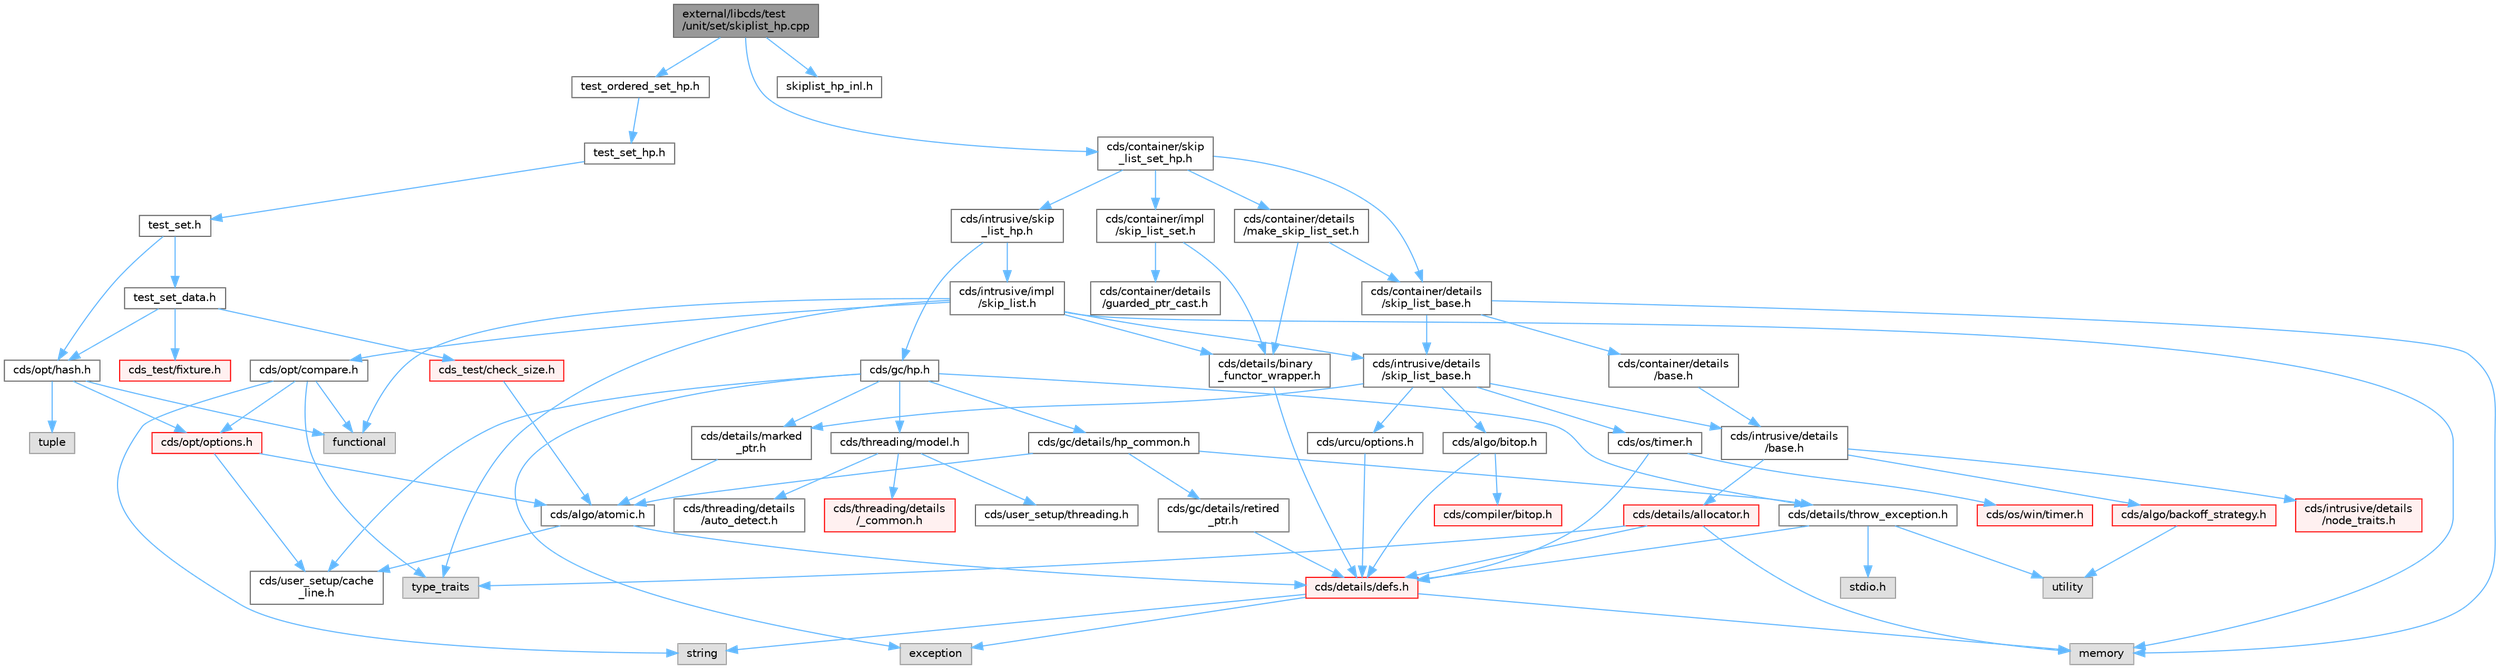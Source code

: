 digraph "external/libcds/test/unit/set/skiplist_hp.cpp"
{
 // LATEX_PDF_SIZE
  bgcolor="transparent";
  edge [fontname=Helvetica,fontsize=10,labelfontname=Helvetica,labelfontsize=10];
  node [fontname=Helvetica,fontsize=10,shape=box,height=0.2,width=0.4];
  Node1 [id="Node000001",label="external/libcds/test\l/unit/set/skiplist_hp.cpp",height=0.2,width=0.4,color="gray40", fillcolor="grey60", style="filled", fontcolor="black",tooltip=" "];
  Node1 -> Node2 [id="edge1_Node000001_Node000002",color="steelblue1",style="solid",tooltip=" "];
  Node2 [id="Node000002",label="test_ordered_set_hp.h",height=0.2,width=0.4,color="grey40", fillcolor="white", style="filled",URL="$test__ordered__set__hp_8h.html",tooltip=" "];
  Node2 -> Node3 [id="edge2_Node000002_Node000003",color="steelblue1",style="solid",tooltip=" "];
  Node3 [id="Node000003",label="test_set_hp.h",height=0.2,width=0.4,color="grey40", fillcolor="white", style="filled",URL="$test__set__hp_8h.html",tooltip=" "];
  Node3 -> Node4 [id="edge3_Node000003_Node000004",color="steelblue1",style="solid",tooltip=" "];
  Node4 [id="Node000004",label="test_set.h",height=0.2,width=0.4,color="grey40", fillcolor="white", style="filled",URL="$set_2test__set_8h.html",tooltip=" "];
  Node4 -> Node5 [id="edge4_Node000004_Node000005",color="steelblue1",style="solid",tooltip=" "];
  Node5 [id="Node000005",label="test_set_data.h",height=0.2,width=0.4,color="grey40", fillcolor="white", style="filled",URL="$test__set__data_8h.html",tooltip=" "];
  Node5 -> Node6 [id="edge5_Node000005_Node000006",color="steelblue1",style="solid",tooltip=" "];
  Node6 [id="Node000006",label="cds_test/check_size.h",height=0.2,width=0.4,color="red", fillcolor="#FFF0F0", style="filled",URL="$check__size_8h.html",tooltip=" "];
  Node6 -> Node9 [id="edge6_Node000006_Node000009",color="steelblue1",style="solid",tooltip=" "];
  Node9 [id="Node000009",label="cds/algo/atomic.h",height=0.2,width=0.4,color="grey40", fillcolor="white", style="filled",URL="$external_2libcds_2cds_2algo_2atomic_8h.html",tooltip=" "];
  Node9 -> Node10 [id="edge7_Node000009_Node000010",color="steelblue1",style="solid",tooltip=" "];
  Node10 [id="Node000010",label="cds/details/defs.h",height=0.2,width=0.4,color="red", fillcolor="#FFF0F0", style="filled",URL="$details_2defs_8h.html",tooltip=" "];
  Node10 -> Node15 [id="edge8_Node000010_Node000015",color="steelblue1",style="solid",tooltip=" "];
  Node15 [id="Node000015",label="exception",height=0.2,width=0.4,color="grey60", fillcolor="#E0E0E0", style="filled",tooltip=" "];
  Node10 -> Node17 [id="edge9_Node000010_Node000017",color="steelblue1",style="solid",tooltip=" "];
  Node17 [id="Node000017",label="string",height=0.2,width=0.4,color="grey60", fillcolor="#E0E0E0", style="filled",tooltip=" "];
  Node10 -> Node18 [id="edge10_Node000010_Node000018",color="steelblue1",style="solid",tooltip=" "];
  Node18 [id="Node000018",label="memory",height=0.2,width=0.4,color="grey60", fillcolor="#E0E0E0", style="filled",tooltip=" "];
  Node9 -> Node23 [id="edge11_Node000009_Node000023",color="steelblue1",style="solid",tooltip=" "];
  Node23 [id="Node000023",label="cds/user_setup/cache\l_line.h",height=0.2,width=0.4,color="grey40", fillcolor="white", style="filled",URL="$cache__line_8h.html",tooltip="Cache-line size definition"];
  Node5 -> Node24 [id="edge12_Node000005_Node000024",color="steelblue1",style="solid",tooltip=" "];
  Node24 [id="Node000024",label="cds_test/fixture.h",height=0.2,width=0.4,color="red", fillcolor="#FFF0F0", style="filled",URL="$fixture_8h.html",tooltip=" "];
  Node5 -> Node27 [id="edge13_Node000005_Node000027",color="steelblue1",style="solid",tooltip=" "];
  Node27 [id="Node000027",label="cds/opt/hash.h",height=0.2,width=0.4,color="grey40", fillcolor="white", style="filled",URL="$external_2libcds_2cds_2opt_2hash_8h.html",tooltip=" "];
  Node27 -> Node28 [id="edge14_Node000027_Node000028",color="steelblue1",style="solid",tooltip=" "];
  Node28 [id="Node000028",label="tuple",height=0.2,width=0.4,color="grey60", fillcolor="#E0E0E0", style="filled",tooltip=" "];
  Node27 -> Node29 [id="edge15_Node000027_Node000029",color="steelblue1",style="solid",tooltip=" "];
  Node29 [id="Node000029",label="functional",height=0.2,width=0.4,color="grey60", fillcolor="#E0E0E0", style="filled",tooltip=" "];
  Node27 -> Node30 [id="edge16_Node000027_Node000030",color="steelblue1",style="solid",tooltip=" "];
  Node30 [id="Node000030",label="cds/opt/options.h",height=0.2,width=0.4,color="red", fillcolor="#FFF0F0", style="filled",URL="$opt_2options_8h.html",tooltip=" "];
  Node30 -> Node23 [id="edge17_Node000030_Node000023",color="steelblue1",style="solid",tooltip=" "];
  Node30 -> Node9 [id="edge18_Node000030_Node000009",color="steelblue1",style="solid",tooltip=" "];
  Node4 -> Node27 [id="edge19_Node000004_Node000027",color="steelblue1",style="solid",tooltip=" "];
  Node1 -> Node48 [id="edge20_Node000001_Node000048",color="steelblue1",style="solid",tooltip=" "];
  Node48 [id="Node000048",label="cds/container/skip\l_list_set_hp.h",height=0.2,width=0.4,color="grey40", fillcolor="white", style="filled",URL="$skip__list__set__hp_8h.html",tooltip=" "];
  Node48 -> Node49 [id="edge21_Node000048_Node000049",color="steelblue1",style="solid",tooltip=" "];
  Node49 [id="Node000049",label="cds/container/details\l/skip_list_base.h",height=0.2,width=0.4,color="grey40", fillcolor="white", style="filled",URL="$container_2details_2skip__list__base_8h.html",tooltip=" "];
  Node49 -> Node50 [id="edge22_Node000049_Node000050",color="steelblue1",style="solid",tooltip=" "];
  Node50 [id="Node000050",label="cds/intrusive/details\l/skip_list_base.h",height=0.2,width=0.4,color="grey40", fillcolor="white", style="filled",URL="$intrusive_2details_2skip__list__base_8h.html",tooltip=" "];
  Node50 -> Node51 [id="edge23_Node000050_Node000051",color="steelblue1",style="solid",tooltip=" "];
  Node51 [id="Node000051",label="cds/intrusive/details\l/base.h",height=0.2,width=0.4,color="grey40", fillcolor="white", style="filled",URL="$external_2libcds_2cds_2intrusive_2details_2base_8h.html",tooltip=" "];
  Node51 -> Node52 [id="edge24_Node000051_Node000052",color="steelblue1",style="solid",tooltip=" "];
  Node52 [id="Node000052",label="cds/intrusive/details\l/node_traits.h",height=0.2,width=0.4,color="red", fillcolor="#FFF0F0", style="filled",URL="$node__traits_8h.html",tooltip=" "];
  Node51 -> Node54 [id="edge25_Node000051_Node000054",color="steelblue1",style="solid",tooltip=" "];
  Node54 [id="Node000054",label="cds/details/allocator.h",height=0.2,width=0.4,color="red", fillcolor="#FFF0F0", style="filled",URL="$external_2libcds_2cds_2details_2allocator_8h.html",tooltip=" "];
  Node54 -> Node55 [id="edge26_Node000054_Node000055",color="steelblue1",style="solid",tooltip=" "];
  Node55 [id="Node000055",label="type_traits",height=0.2,width=0.4,color="grey60", fillcolor="#E0E0E0", style="filled",tooltip=" "];
  Node54 -> Node18 [id="edge27_Node000054_Node000018",color="steelblue1",style="solid",tooltip=" "];
  Node54 -> Node10 [id="edge28_Node000054_Node000010",color="steelblue1",style="solid",tooltip=" "];
  Node51 -> Node56 [id="edge29_Node000051_Node000056",color="steelblue1",style="solid",tooltip=" "];
  Node56 [id="Node000056",label="cds/algo/backoff_strategy.h",height=0.2,width=0.4,color="red", fillcolor="#FFF0F0", style="filled",URL="$backoff__strategy_8h.html",tooltip=" "];
  Node56 -> Node47 [id="edge30_Node000056_Node000047",color="steelblue1",style="solid",tooltip=" "];
  Node47 [id="Node000047",label="utility",height=0.2,width=0.4,color="grey60", fillcolor="#E0E0E0", style="filled",tooltip=" "];
  Node50 -> Node60 [id="edge31_Node000050_Node000060",color="steelblue1",style="solid",tooltip=" "];
  Node60 [id="Node000060",label="cds/details/marked\l_ptr.h",height=0.2,width=0.4,color="grey40", fillcolor="white", style="filled",URL="$marked__ptr_8h.html",tooltip=" "];
  Node60 -> Node9 [id="edge32_Node000060_Node000009",color="steelblue1",style="solid",tooltip=" "];
  Node50 -> Node39 [id="edge33_Node000050_Node000039",color="steelblue1",style="solid",tooltip=" "];
  Node39 [id="Node000039",label="cds/algo/bitop.h",height=0.2,width=0.4,color="grey40", fillcolor="white", style="filled",URL="$algo_2bitop_8h.html",tooltip=" "];
  Node39 -> Node10 [id="edge34_Node000039_Node000010",color="steelblue1",style="solid",tooltip=" "];
  Node39 -> Node40 [id="edge35_Node000039_Node000040",color="steelblue1",style="solid",tooltip=" "];
  Node40 [id="Node000040",label="cds/compiler/bitop.h",height=0.2,width=0.4,color="red", fillcolor="#FFF0F0", style="filled",URL="$compiler_2bitop_8h.html",tooltip=" "];
  Node50 -> Node61 [id="edge36_Node000050_Node000061",color="steelblue1",style="solid",tooltip=" "];
  Node61 [id="Node000061",label="cds/os/timer.h",height=0.2,width=0.4,color="grey40", fillcolor="white", style="filled",URL="$timer_8h.html",tooltip=" "];
  Node61 -> Node10 [id="edge37_Node000061_Node000010",color="steelblue1",style="solid",tooltip=" "];
  Node61 -> Node62 [id="edge38_Node000061_Node000062",color="steelblue1",style="solid",tooltip=" "];
  Node62 [id="Node000062",label="cds/os/win/timer.h",height=0.2,width=0.4,color="red", fillcolor="#FFF0F0", style="filled",URL="$win_2timer_8h.html",tooltip=" "];
  Node50 -> Node64 [id="edge39_Node000050_Node000064",color="steelblue1",style="solid",tooltip=" "];
  Node64 [id="Node000064",label="cds/urcu/options.h",height=0.2,width=0.4,color="grey40", fillcolor="white", style="filled",URL="$urcu_2options_8h.html",tooltip=" "];
  Node64 -> Node10 [id="edge40_Node000064_Node000010",color="steelblue1",style="solid",tooltip=" "];
  Node49 -> Node65 [id="edge41_Node000049_Node000065",color="steelblue1",style="solid",tooltip=" "];
  Node65 [id="Node000065",label="cds/container/details\l/base.h",height=0.2,width=0.4,color="grey40", fillcolor="white", style="filled",URL="$external_2libcds_2cds_2container_2details_2base_8h.html",tooltip=" "];
  Node65 -> Node51 [id="edge42_Node000065_Node000051",color="steelblue1",style="solid",tooltip=" "];
  Node49 -> Node18 [id="edge43_Node000049_Node000018",color="steelblue1",style="solid",tooltip=" "];
  Node48 -> Node66 [id="edge44_Node000048_Node000066",color="steelblue1",style="solid",tooltip=" "];
  Node66 [id="Node000066",label="cds/intrusive/skip\l_list_hp.h",height=0.2,width=0.4,color="grey40", fillcolor="white", style="filled",URL="$skip__list__hp_8h.html",tooltip=" "];
  Node66 -> Node67 [id="edge45_Node000066_Node000067",color="steelblue1",style="solid",tooltip=" "];
  Node67 [id="Node000067",label="cds/gc/hp.h",height=0.2,width=0.4,color="grey40", fillcolor="white", style="filled",URL="$hp_8h.html",tooltip=" "];
  Node67 -> Node15 [id="edge46_Node000067_Node000015",color="steelblue1",style="solid",tooltip=" "];
  Node67 -> Node68 [id="edge47_Node000067_Node000068",color="steelblue1",style="solid",tooltip=" "];
  Node68 [id="Node000068",label="cds/gc/details/hp_common.h",height=0.2,width=0.4,color="grey40", fillcolor="white", style="filled",URL="$hp__common_8h.html",tooltip=" "];
  Node68 -> Node9 [id="edge48_Node000068_Node000009",color="steelblue1",style="solid",tooltip=" "];
  Node68 -> Node69 [id="edge49_Node000068_Node000069",color="steelblue1",style="solid",tooltip=" "];
  Node69 [id="Node000069",label="cds/gc/details/retired\l_ptr.h",height=0.2,width=0.4,color="grey40", fillcolor="white", style="filled",URL="$retired__ptr_8h.html",tooltip=" "];
  Node69 -> Node10 [id="edge50_Node000069_Node000010",color="steelblue1",style="solid",tooltip=" "];
  Node68 -> Node45 [id="edge51_Node000068_Node000045",color="steelblue1",style="solid",tooltip=" "];
  Node45 [id="Node000045",label="cds/details/throw_exception.h",height=0.2,width=0.4,color="grey40", fillcolor="white", style="filled",URL="$throw__exception_8h.html",tooltip=" "];
  Node45 -> Node10 [id="edge52_Node000045_Node000010",color="steelblue1",style="solid",tooltip=" "];
  Node45 -> Node46 [id="edge53_Node000045_Node000046",color="steelblue1",style="solid",tooltip=" "];
  Node46 [id="Node000046",label="stdio.h",height=0.2,width=0.4,color="grey60", fillcolor="#E0E0E0", style="filled",tooltip=" "];
  Node45 -> Node47 [id="edge54_Node000045_Node000047",color="steelblue1",style="solid",tooltip=" "];
  Node67 -> Node70 [id="edge55_Node000067_Node000070",color="steelblue1",style="solid",tooltip=" "];
  Node70 [id="Node000070",label="cds/threading/model.h",height=0.2,width=0.4,color="grey40", fillcolor="white", style="filled",URL="$model_8h.html",tooltip=" "];
  Node70 -> Node71 [id="edge56_Node000070_Node000071",color="steelblue1",style="solid",tooltip=" "];
  Node71 [id="Node000071",label="cds/threading/details\l/_common.h",height=0.2,width=0.4,color="red", fillcolor="#FFF0F0", style="filled",URL="$__common_8h.html",tooltip=" "];
  Node70 -> Node79 [id="edge57_Node000070_Node000079",color="steelblue1",style="solid",tooltip=" "];
  Node79 [id="Node000079",label="cds/user_setup/threading.h",height=0.2,width=0.4,color="grey40", fillcolor="white", style="filled",URL="$external_2libcds_2cds_2user__setup_2threading_8h.html",tooltip=" "];
  Node70 -> Node80 [id="edge58_Node000070_Node000080",color="steelblue1",style="solid",tooltip=" "];
  Node80 [id="Node000080",label="cds/threading/details\l/auto_detect.h",height=0.2,width=0.4,color="grey40", fillcolor="white", style="filled",URL="$auto__detect_8h.html",tooltip=" "];
  Node67 -> Node45 [id="edge59_Node000067_Node000045",color="steelblue1",style="solid",tooltip=" "];
  Node67 -> Node60 [id="edge60_Node000067_Node000060",color="steelblue1",style="solid",tooltip=" "];
  Node67 -> Node23 [id="edge61_Node000067_Node000023",color="steelblue1",style="solid",tooltip=" "];
  Node66 -> Node81 [id="edge62_Node000066_Node000081",color="steelblue1",style="solid",tooltip=" "];
  Node81 [id="Node000081",label="cds/intrusive/impl\l/skip_list.h",height=0.2,width=0.4,color="grey40", fillcolor="white", style="filled",URL="$skip__list_8h.html",tooltip=" "];
  Node81 -> Node55 [id="edge63_Node000081_Node000055",color="steelblue1",style="solid",tooltip=" "];
  Node81 -> Node18 [id="edge64_Node000081_Node000018",color="steelblue1",style="solid",tooltip=" "];
  Node81 -> Node29 [id="edge65_Node000081_Node000029",color="steelblue1",style="solid",tooltip=" "];
  Node81 -> Node50 [id="edge66_Node000081_Node000050",color="steelblue1",style="solid",tooltip=" "];
  Node81 -> Node82 [id="edge67_Node000081_Node000082",color="steelblue1",style="solid",tooltip=" "];
  Node82 [id="Node000082",label="cds/opt/compare.h",height=0.2,width=0.4,color="grey40", fillcolor="white", style="filled",URL="$external_2libcds_2cds_2opt_2compare_8h.html",tooltip=" "];
  Node82 -> Node55 [id="edge68_Node000082_Node000055",color="steelblue1",style="solid",tooltip=" "];
  Node82 -> Node29 [id="edge69_Node000082_Node000029",color="steelblue1",style="solid",tooltip=" "];
  Node82 -> Node17 [id="edge70_Node000082_Node000017",color="steelblue1",style="solid",tooltip=" "];
  Node82 -> Node30 [id="edge71_Node000082_Node000030",color="steelblue1",style="solid",tooltip=" "];
  Node81 -> Node83 [id="edge72_Node000081_Node000083",color="steelblue1",style="solid",tooltip=" "];
  Node83 [id="Node000083",label="cds/details/binary\l_functor_wrapper.h",height=0.2,width=0.4,color="grey40", fillcolor="white", style="filled",URL="$binary__functor__wrapper_8h.html",tooltip=" "];
  Node83 -> Node10 [id="edge73_Node000083_Node000010",color="steelblue1",style="solid",tooltip=" "];
  Node48 -> Node84 [id="edge74_Node000048_Node000084",color="steelblue1",style="solid",tooltip=" "];
  Node84 [id="Node000084",label="cds/container/details\l/make_skip_list_set.h",height=0.2,width=0.4,color="grey40", fillcolor="white", style="filled",URL="$make__skip__list__set_8h.html",tooltip=" "];
  Node84 -> Node49 [id="edge75_Node000084_Node000049",color="steelblue1",style="solid",tooltip=" "];
  Node84 -> Node83 [id="edge76_Node000084_Node000083",color="steelblue1",style="solid",tooltip=" "];
  Node48 -> Node85 [id="edge77_Node000048_Node000085",color="steelblue1",style="solid",tooltip=" "];
  Node85 [id="Node000085",label="cds/container/impl\l/skip_list_set.h",height=0.2,width=0.4,color="grey40", fillcolor="white", style="filled",URL="$skip__list__set_8h.html",tooltip=" "];
  Node85 -> Node83 [id="edge78_Node000085_Node000083",color="steelblue1",style="solid",tooltip=" "];
  Node85 -> Node86 [id="edge79_Node000085_Node000086",color="steelblue1",style="solid",tooltip=" "];
  Node86 [id="Node000086",label="cds/container/details\l/guarded_ptr_cast.h",height=0.2,width=0.4,color="grey40", fillcolor="white", style="filled",URL="$guarded__ptr__cast_8h.html",tooltip=" "];
  Node1 -> Node87 [id="edge80_Node000001_Node000087",color="steelblue1",style="solid",tooltip=" "];
  Node87 [id="Node000087",label="skiplist_hp_inl.h",height=0.2,width=0.4,color="grey40", fillcolor="white", style="filled",URL="$set_2skiplist__hp__inl_8h.html",tooltip=" "];
}
